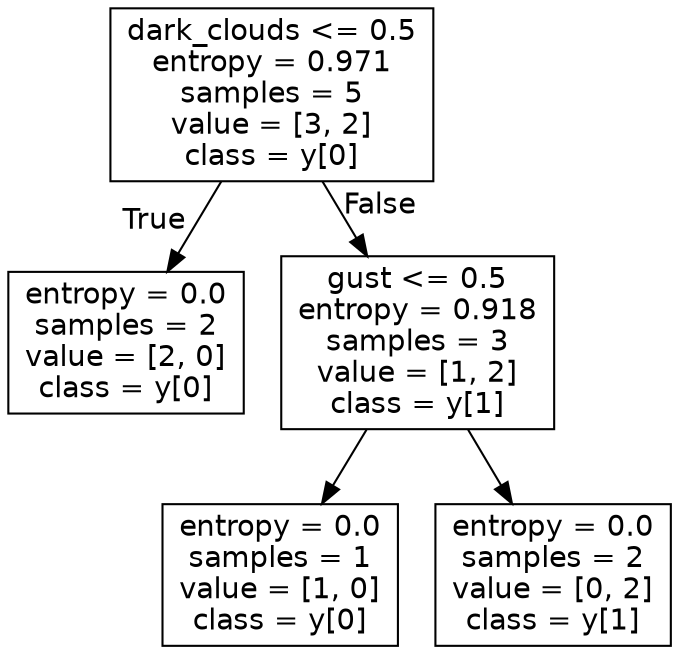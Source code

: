 digraph Tree {
node [shape=box, fontname="helvetica"] ;
edge [fontname="helvetica"] ;
0 [label="dark_clouds <= 0.5\nentropy = 0.971\nsamples = 5\nvalue = [3, 2]\nclass = y[0]"] ;
1 [label="entropy = 0.0\nsamples = 2\nvalue = [2, 0]\nclass = y[0]"] ;
0 -> 1 [labeldistance=2.5, labelangle=45, headlabel="True"] ;
2 [label="gust <= 0.5\nentropy = 0.918\nsamples = 3\nvalue = [1, 2]\nclass = y[1]"] ;
0 -> 2 [labeldistance=2.5, labelangle=-45, headlabel="False"] ;
3 [label="entropy = 0.0\nsamples = 1\nvalue = [1, 0]\nclass = y[0]"] ;
2 -> 3 ;
4 [label="entropy = 0.0\nsamples = 2\nvalue = [0, 2]\nclass = y[1]"] ;
2 -> 4 ;
}